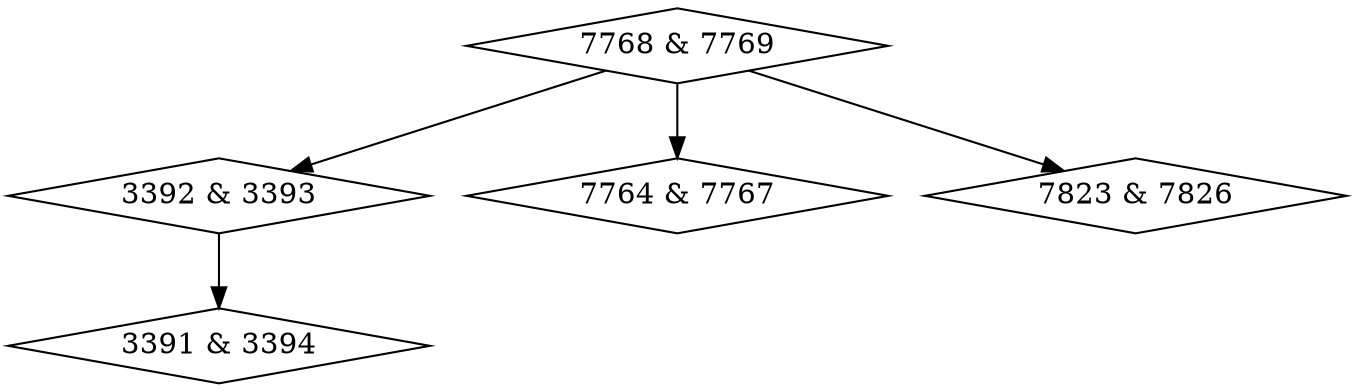 digraph {
0 [label = "3391 & 3394", shape = diamond];
1 [label = "3392 & 3393", shape = diamond];
2 [label = "7764 & 7767", shape = diamond];
3 [label = "7768 & 7769", shape = diamond];
4 [label = "7823 & 7826", shape = diamond];
1->0;
3->1;
3->2;
3->4;
}
